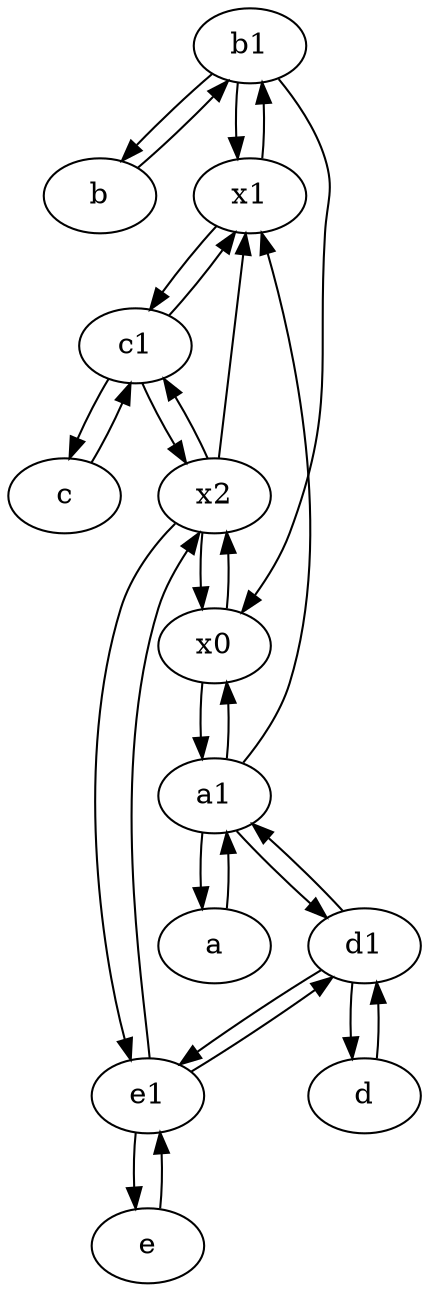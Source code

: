 digraph  {
	b1 [pos="45,20!"];
	x2;
	c1 [pos="30,15!"];
	a [pos="40,10!"];
	b [pos="50,20!"];
	c [pos="20,10!"];
	e [pos="30,50!"];
	d [pos="20,30!"];
	a1 [pos="40,15!"];
	e1 [pos="25,45!"];
	x1;
	x0;
	d1 [pos="25,30!"];
	a1 -> a;
	d -> d1;
	b1 -> b;
	c1 -> c;
	e -> e1;
	x1 -> b1;
	e1 -> e;
	c -> c1;
	a1 -> d1;
	e1 -> d1;
	x2 -> c1;
	c1 -> x2;
	x0 -> a1;
	d1 -> a1;
	x2 -> e1;
	d1 -> e1;
	b1 -> x0;
	b1 -> x1;
	d1 -> d;
	b -> b1;
	e1 -> x2;
	a1 -> x1;
	a1 -> x0;
	x0 -> x2;
	x1 -> c1;
	c1 -> x1;
	x2 -> x1;
	x2 -> x0;
	a -> a1;

	}